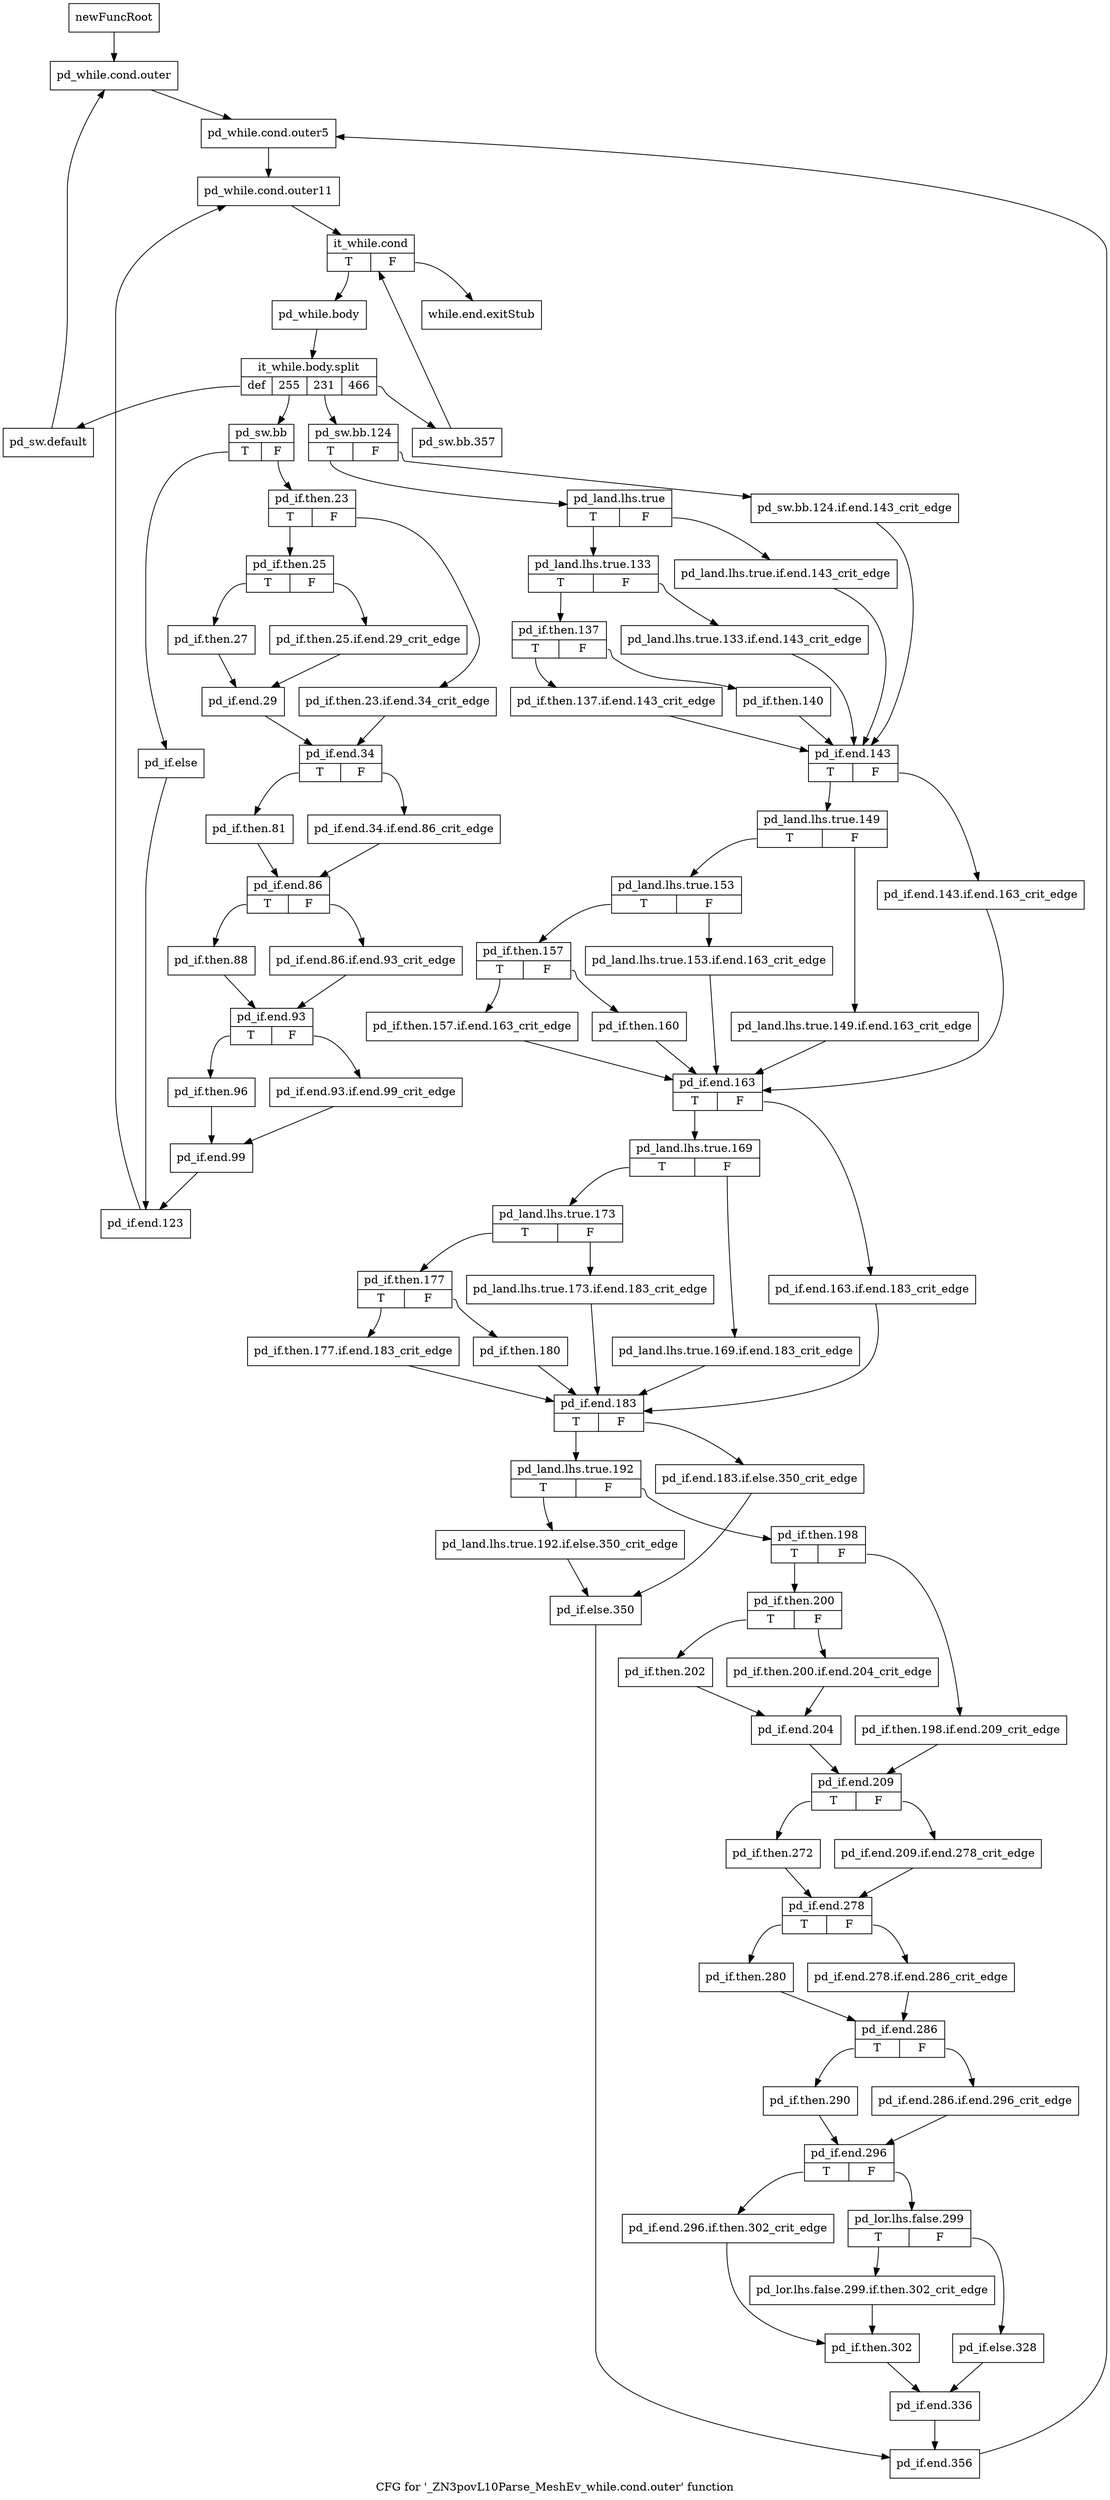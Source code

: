 digraph "CFG for '_ZN3povL10Parse_MeshEv_while.cond.outer' function" {
	label="CFG for '_ZN3povL10Parse_MeshEv_while.cond.outer' function";

	Node0x2784950 [shape=record,label="{newFuncRoot}"];
	Node0x2784950 -> Node0x27849f0;
	Node0x27849a0 [shape=record,label="{while.end.exitStub}"];
	Node0x27849f0 [shape=record,label="{pd_while.cond.outer}"];
	Node0x27849f0 -> Node0x2784a40;
	Node0x2784a40 [shape=record,label="{pd_while.cond.outer5}"];
	Node0x2784a40 -> Node0x2784a90;
	Node0x2784a90 [shape=record,label="{pd_while.cond.outer11}"];
	Node0x2784a90 -> Node0x2784ae0;
	Node0x2784ae0 [shape=record,label="{it_while.cond|{<s0>T|<s1>F}}"];
	Node0x2784ae0:s0 -> Node0x2784b30;
	Node0x2784ae0:s1 -> Node0x27849a0;
	Node0x2784b30 [shape=record,label="{pd_while.body}"];
	Node0x2784b30 -> Node0x381dd90;
	Node0x381dd90 [shape=record,label="{it_while.body.split|{<s0>def|<s1>255|<s2>231|<s3>466}}"];
	Node0x381dd90:s0 -> Node0x27862f0;
	Node0x381dd90:s1 -> Node0x2785d00;
	Node0x381dd90:s2 -> Node0x2784bd0;
	Node0x381dd90:s3 -> Node0x2784b80;
	Node0x2784b80 [shape=record,label="{pd_sw.bb.357}"];
	Node0x2784b80 -> Node0x2784ae0;
	Node0x2784bd0 [shape=record,label="{pd_sw.bb.124|{<s0>T|<s1>F}}"];
	Node0x2784bd0:s0 -> Node0x2784c70;
	Node0x2784bd0:s1 -> Node0x2784c20;
	Node0x2784c20 [shape=record,label="{pd_sw.bb.124.if.end.143_crit_edge}"];
	Node0x2784c20 -> Node0x2784ea0;
	Node0x2784c70 [shape=record,label="{pd_land.lhs.true|{<s0>T|<s1>F}}"];
	Node0x2784c70:s0 -> Node0x2784d10;
	Node0x2784c70:s1 -> Node0x2784cc0;
	Node0x2784cc0 [shape=record,label="{pd_land.lhs.true.if.end.143_crit_edge}"];
	Node0x2784cc0 -> Node0x2784ea0;
	Node0x2784d10 [shape=record,label="{pd_land.lhs.true.133|{<s0>T|<s1>F}}"];
	Node0x2784d10:s0 -> Node0x2784db0;
	Node0x2784d10:s1 -> Node0x2784d60;
	Node0x2784d60 [shape=record,label="{pd_land.lhs.true.133.if.end.143_crit_edge}"];
	Node0x2784d60 -> Node0x2784ea0;
	Node0x2784db0 [shape=record,label="{pd_if.then.137|{<s0>T|<s1>F}}"];
	Node0x2784db0:s0 -> Node0x2784e50;
	Node0x2784db0:s1 -> Node0x2784e00;
	Node0x2784e00 [shape=record,label="{pd_if.then.140}"];
	Node0x2784e00 -> Node0x2784ea0;
	Node0x2784e50 [shape=record,label="{pd_if.then.137.if.end.143_crit_edge}"];
	Node0x2784e50 -> Node0x2784ea0;
	Node0x2784ea0 [shape=record,label="{pd_if.end.143|{<s0>T|<s1>F}}"];
	Node0x2784ea0:s0 -> Node0x2784f40;
	Node0x2784ea0:s1 -> Node0x2784ef0;
	Node0x2784ef0 [shape=record,label="{pd_if.end.143.if.end.163_crit_edge}"];
	Node0x2784ef0 -> Node0x2785170;
	Node0x2784f40 [shape=record,label="{pd_land.lhs.true.149|{<s0>T|<s1>F}}"];
	Node0x2784f40:s0 -> Node0x2784fe0;
	Node0x2784f40:s1 -> Node0x2784f90;
	Node0x2784f90 [shape=record,label="{pd_land.lhs.true.149.if.end.163_crit_edge}"];
	Node0x2784f90 -> Node0x2785170;
	Node0x2784fe0 [shape=record,label="{pd_land.lhs.true.153|{<s0>T|<s1>F}}"];
	Node0x2784fe0:s0 -> Node0x2785080;
	Node0x2784fe0:s1 -> Node0x2785030;
	Node0x2785030 [shape=record,label="{pd_land.lhs.true.153.if.end.163_crit_edge}"];
	Node0x2785030 -> Node0x2785170;
	Node0x2785080 [shape=record,label="{pd_if.then.157|{<s0>T|<s1>F}}"];
	Node0x2785080:s0 -> Node0x2785120;
	Node0x2785080:s1 -> Node0x27850d0;
	Node0x27850d0 [shape=record,label="{pd_if.then.160}"];
	Node0x27850d0 -> Node0x2785170;
	Node0x2785120 [shape=record,label="{pd_if.then.157.if.end.163_crit_edge}"];
	Node0x2785120 -> Node0x2785170;
	Node0x2785170 [shape=record,label="{pd_if.end.163|{<s0>T|<s1>F}}"];
	Node0x2785170:s0 -> Node0x2785210;
	Node0x2785170:s1 -> Node0x27851c0;
	Node0x27851c0 [shape=record,label="{pd_if.end.163.if.end.183_crit_edge}"];
	Node0x27851c0 -> Node0x2785440;
	Node0x2785210 [shape=record,label="{pd_land.lhs.true.169|{<s0>T|<s1>F}}"];
	Node0x2785210:s0 -> Node0x27852b0;
	Node0x2785210:s1 -> Node0x2785260;
	Node0x2785260 [shape=record,label="{pd_land.lhs.true.169.if.end.183_crit_edge}"];
	Node0x2785260 -> Node0x2785440;
	Node0x27852b0 [shape=record,label="{pd_land.lhs.true.173|{<s0>T|<s1>F}}"];
	Node0x27852b0:s0 -> Node0x2785350;
	Node0x27852b0:s1 -> Node0x2785300;
	Node0x2785300 [shape=record,label="{pd_land.lhs.true.173.if.end.183_crit_edge}"];
	Node0x2785300 -> Node0x2785440;
	Node0x2785350 [shape=record,label="{pd_if.then.177|{<s0>T|<s1>F}}"];
	Node0x2785350:s0 -> Node0x27853f0;
	Node0x2785350:s1 -> Node0x27853a0;
	Node0x27853a0 [shape=record,label="{pd_if.then.180}"];
	Node0x27853a0 -> Node0x2785440;
	Node0x27853f0 [shape=record,label="{pd_if.then.177.if.end.183_crit_edge}"];
	Node0x27853f0 -> Node0x2785440;
	Node0x2785440 [shape=record,label="{pd_if.end.183|{<s0>T|<s1>F}}"];
	Node0x2785440:s0 -> Node0x27854e0;
	Node0x2785440:s1 -> Node0x2785490;
	Node0x2785490 [shape=record,label="{pd_if.end.183.if.else.350_crit_edge}"];
	Node0x2785490 -> Node0x2785c60;
	Node0x27854e0 [shape=record,label="{pd_land.lhs.true.192|{<s0>T|<s1>F}}"];
	Node0x27854e0:s0 -> Node0x2785c10;
	Node0x27854e0:s1 -> Node0x2785530;
	Node0x2785530 [shape=record,label="{pd_if.then.198|{<s0>T|<s1>F}}"];
	Node0x2785530:s0 -> Node0x27855d0;
	Node0x2785530:s1 -> Node0x2785580;
	Node0x2785580 [shape=record,label="{pd_if.then.198.if.end.209_crit_edge}"];
	Node0x2785580 -> Node0x2785710;
	Node0x27855d0 [shape=record,label="{pd_if.then.200|{<s0>T|<s1>F}}"];
	Node0x27855d0:s0 -> Node0x2785670;
	Node0x27855d0:s1 -> Node0x2785620;
	Node0x2785620 [shape=record,label="{pd_if.then.200.if.end.204_crit_edge}"];
	Node0x2785620 -> Node0x27856c0;
	Node0x2785670 [shape=record,label="{pd_if.then.202}"];
	Node0x2785670 -> Node0x27856c0;
	Node0x27856c0 [shape=record,label="{pd_if.end.204}"];
	Node0x27856c0 -> Node0x2785710;
	Node0x2785710 [shape=record,label="{pd_if.end.209|{<s0>T|<s1>F}}"];
	Node0x2785710:s0 -> Node0x27857b0;
	Node0x2785710:s1 -> Node0x2785760;
	Node0x2785760 [shape=record,label="{pd_if.end.209.if.end.278_crit_edge}"];
	Node0x2785760 -> Node0x2785800;
	Node0x27857b0 [shape=record,label="{pd_if.then.272}"];
	Node0x27857b0 -> Node0x2785800;
	Node0x2785800 [shape=record,label="{pd_if.end.278|{<s0>T|<s1>F}}"];
	Node0x2785800:s0 -> Node0x27858a0;
	Node0x2785800:s1 -> Node0x2785850;
	Node0x2785850 [shape=record,label="{pd_if.end.278.if.end.286_crit_edge}"];
	Node0x2785850 -> Node0x27858f0;
	Node0x27858a0 [shape=record,label="{pd_if.then.280}"];
	Node0x27858a0 -> Node0x27858f0;
	Node0x27858f0 [shape=record,label="{pd_if.end.286|{<s0>T|<s1>F}}"];
	Node0x27858f0:s0 -> Node0x2785990;
	Node0x27858f0:s1 -> Node0x2785940;
	Node0x2785940 [shape=record,label="{pd_if.end.286.if.end.296_crit_edge}"];
	Node0x2785940 -> Node0x27859e0;
	Node0x2785990 [shape=record,label="{pd_if.then.290}"];
	Node0x2785990 -> Node0x27859e0;
	Node0x27859e0 [shape=record,label="{pd_if.end.296|{<s0>T|<s1>F}}"];
	Node0x27859e0:s0 -> Node0x2785b20;
	Node0x27859e0:s1 -> Node0x2785a30;
	Node0x2785a30 [shape=record,label="{pd_lor.lhs.false.299|{<s0>T|<s1>F}}"];
	Node0x2785a30:s0 -> Node0x2785ad0;
	Node0x2785a30:s1 -> Node0x2785a80;
	Node0x2785a80 [shape=record,label="{pd_if.else.328}"];
	Node0x2785a80 -> Node0x2785bc0;
	Node0x2785ad0 [shape=record,label="{pd_lor.lhs.false.299.if.then.302_crit_edge}"];
	Node0x2785ad0 -> Node0x2785b70;
	Node0x2785b20 [shape=record,label="{pd_if.end.296.if.then.302_crit_edge}"];
	Node0x2785b20 -> Node0x2785b70;
	Node0x2785b70 [shape=record,label="{pd_if.then.302}"];
	Node0x2785b70 -> Node0x2785bc0;
	Node0x2785bc0 [shape=record,label="{pd_if.end.336}"];
	Node0x2785bc0 -> Node0x2785cb0;
	Node0x2785c10 [shape=record,label="{pd_land.lhs.true.192.if.else.350_crit_edge}"];
	Node0x2785c10 -> Node0x2785c60;
	Node0x2785c60 [shape=record,label="{pd_if.else.350}"];
	Node0x2785c60 -> Node0x2785cb0;
	Node0x2785cb0 [shape=record,label="{pd_if.end.356}"];
	Node0x2785cb0 -> Node0x2784a40;
	Node0x2785d00 [shape=record,label="{pd_sw.bb|{<s0>T|<s1>F}}"];
	Node0x2785d00:s0 -> Node0x2786250;
	Node0x2785d00:s1 -> Node0x2785d50;
	Node0x2785d50 [shape=record,label="{pd_if.then.23|{<s0>T|<s1>F}}"];
	Node0x2785d50:s0 -> Node0x2785df0;
	Node0x2785d50:s1 -> Node0x2785da0;
	Node0x2785da0 [shape=record,label="{pd_if.then.23.if.end.34_crit_edge}"];
	Node0x2785da0 -> Node0x2785f30;
	Node0x2785df0 [shape=record,label="{pd_if.then.25|{<s0>T|<s1>F}}"];
	Node0x2785df0:s0 -> Node0x2785e90;
	Node0x2785df0:s1 -> Node0x2785e40;
	Node0x2785e40 [shape=record,label="{pd_if.then.25.if.end.29_crit_edge}"];
	Node0x2785e40 -> Node0x2785ee0;
	Node0x2785e90 [shape=record,label="{pd_if.then.27}"];
	Node0x2785e90 -> Node0x2785ee0;
	Node0x2785ee0 [shape=record,label="{pd_if.end.29}"];
	Node0x2785ee0 -> Node0x2785f30;
	Node0x2785f30 [shape=record,label="{pd_if.end.34|{<s0>T|<s1>F}}"];
	Node0x2785f30:s0 -> Node0x2785fd0;
	Node0x2785f30:s1 -> Node0x2785f80;
	Node0x2785f80 [shape=record,label="{pd_if.end.34.if.end.86_crit_edge}"];
	Node0x2785f80 -> Node0x2786020;
	Node0x2785fd0 [shape=record,label="{pd_if.then.81}"];
	Node0x2785fd0 -> Node0x2786020;
	Node0x2786020 [shape=record,label="{pd_if.end.86|{<s0>T|<s1>F}}"];
	Node0x2786020:s0 -> Node0x27860c0;
	Node0x2786020:s1 -> Node0x2786070;
	Node0x2786070 [shape=record,label="{pd_if.end.86.if.end.93_crit_edge}"];
	Node0x2786070 -> Node0x2786110;
	Node0x27860c0 [shape=record,label="{pd_if.then.88}"];
	Node0x27860c0 -> Node0x2786110;
	Node0x2786110 [shape=record,label="{pd_if.end.93|{<s0>T|<s1>F}}"];
	Node0x2786110:s0 -> Node0x27861b0;
	Node0x2786110:s1 -> Node0x2786160;
	Node0x2786160 [shape=record,label="{pd_if.end.93.if.end.99_crit_edge}"];
	Node0x2786160 -> Node0x2786200;
	Node0x27861b0 [shape=record,label="{pd_if.then.96}"];
	Node0x27861b0 -> Node0x2786200;
	Node0x2786200 [shape=record,label="{pd_if.end.99}"];
	Node0x2786200 -> Node0x27862a0;
	Node0x2786250 [shape=record,label="{pd_if.else}"];
	Node0x2786250 -> Node0x27862a0;
	Node0x27862a0 [shape=record,label="{pd_if.end.123}"];
	Node0x27862a0 -> Node0x2784a90;
	Node0x27862f0 [shape=record,label="{pd_sw.default}"];
	Node0x27862f0 -> Node0x27849f0;
}
